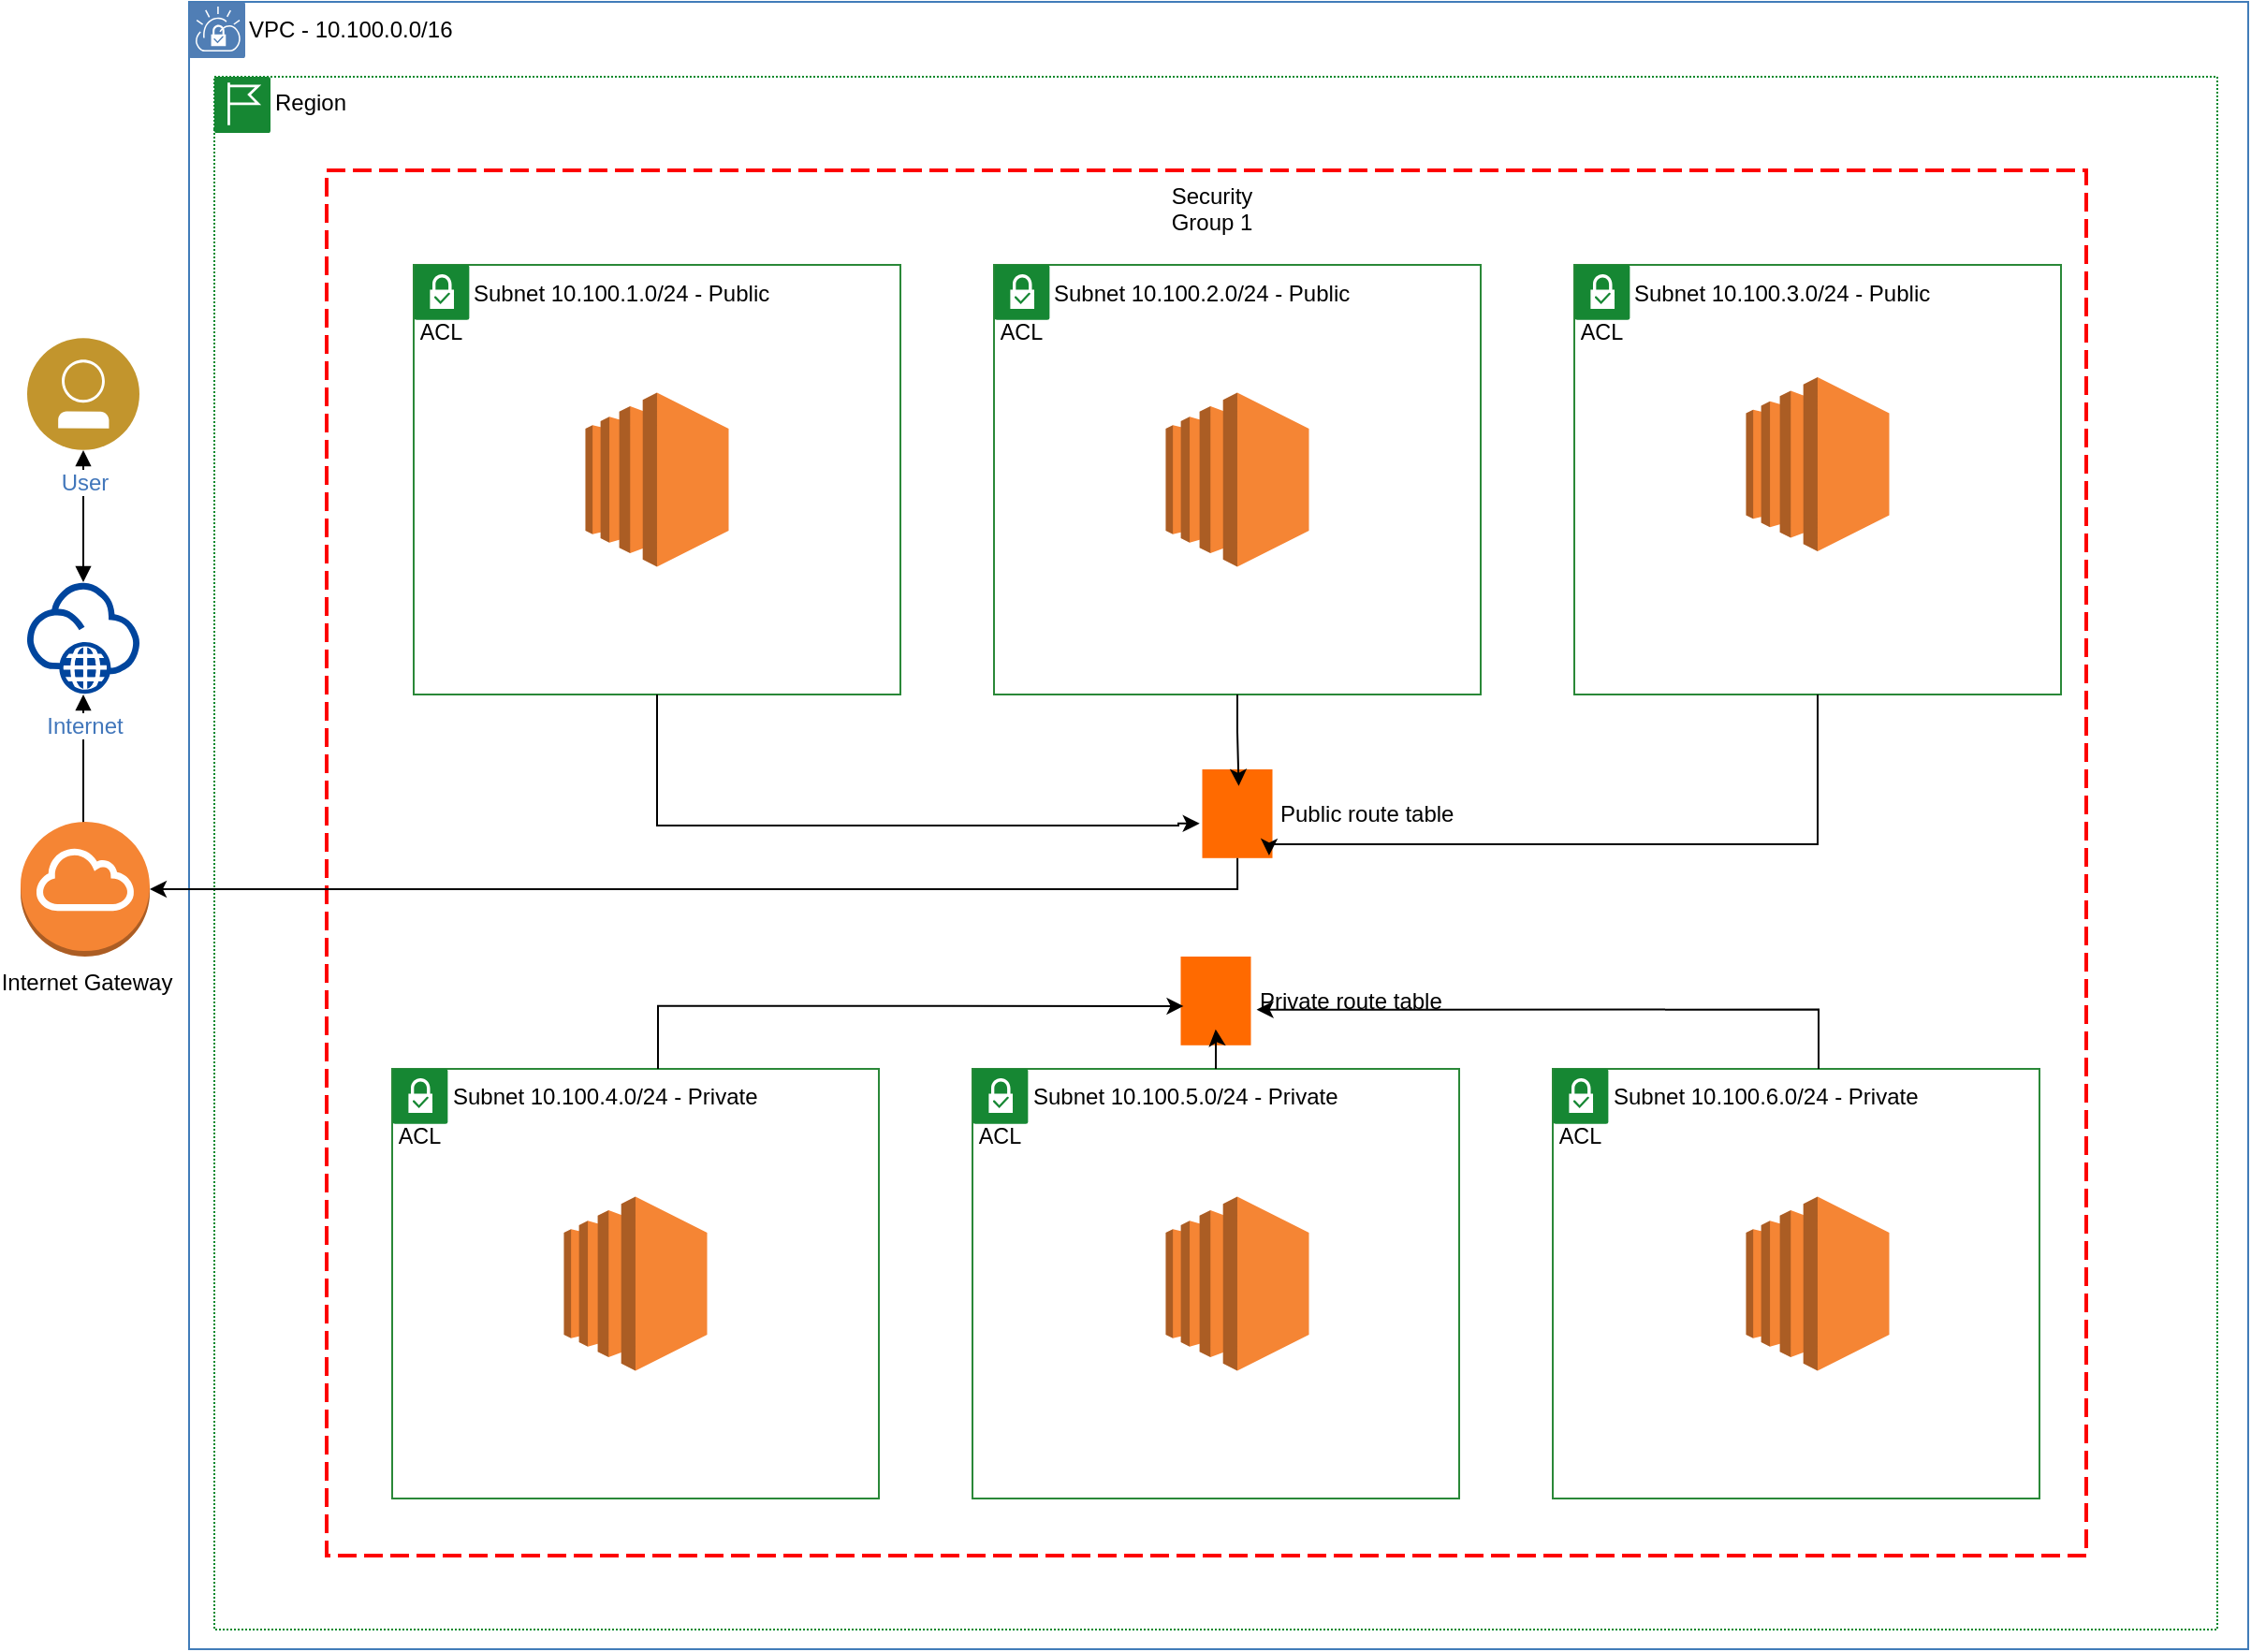 <mxfile version="26.0.10">
  <diagram id="GNU3i8hCxYjH3E0Nk9u4" name="Page-1">
    <mxGraphModel dx="1744" dy="883" grid="1" gridSize="10" guides="1" tooltips="1" connect="1" arrows="1" fold="1" page="1" pageScale="1" pageWidth="850" pageHeight="1100" math="0" shadow="0">
      <root>
        <mxCell id="0" />
        <mxCell id="1" parent="0" />
        <mxCell id="FXCXVvDxTQtwc45PbP1s-120" style="edgeStyle=orthogonalEdgeStyle;rounded=0;orthogonalLoop=1;jettySize=auto;html=1;startArrow=block;startFill=1;endArrow=block;endFill=1;" parent="1" source="FXCXVvDxTQtwc45PbP1s-93" target="FXCXVvDxTQtwc45PbP1s-94" edge="1">
          <mxGeometry relative="1" as="geometry" />
        </mxCell>
        <mxCell id="FXCXVvDxTQtwc45PbP1s-121" style="edgeStyle=orthogonalEdgeStyle;rounded=0;orthogonalLoop=1;jettySize=auto;html=1;startArrow=block;startFill=1;endArrow=block;endFill=1;" parent="1" source="FXCXVvDxTQtwc45PbP1s-94" edge="1">
          <mxGeometry relative="1" as="geometry">
            <mxPoint x="183.5" y="539.5" as="targetPoint" />
          </mxGeometry>
        </mxCell>
        <mxCell id="FXCXVvDxTQtwc45PbP1s-161" value="VPC - 10.100.0.0/16" style="swimlane;fontStyle=0;horizontal=1;collapsible=0;startSize=28;swimlaneLine=0;swimlaneFillColor=none;fillColor=none;rounded=0;whiteSpace=wrap;html=1;absoluteArcSize=1;arcSize=12;strokeColor=#417CB9;verticalAlign=top;align=left;spacingLeft=30;spacingTop=1;dashed=0;strokeWidth=1;" parent="1" vertex="1">
          <mxGeometry x="240" y="40" width="1100" height="880" as="geometry" />
        </mxCell>
        <mxCell id="FXCXVvDxTQtwc45PbP1s-162" value="" style="aspect=fixed;perimeter=ellipsePerimeter;html=1;align=center;shadow=0;dashed=0;fontColor=#4277BB;labelBackgroundColor=#ffffff;fontSize=12;spacingTop=3;image;image=img/lib/ibm/vpc/VPCTag.svg;part=1;" parent="FXCXVvDxTQtwc45PbP1s-161" vertex="1">
          <mxGeometry width="30" height="30" as="geometry" />
        </mxCell>
        <mxCell id="FXCXVvDxTQtwc45PbP1s-163" value="Region" style="swimlane;fontStyle=0;horizontal=1;collapsible=0;startSize=28;swimlaneLine=0;swimlaneFillColor=none;fillColor=none;rounded=0;whiteSpace=wrap;html=1;absoluteArcSize=1;arcSize=0;strokeColor=#00882B;verticalAlign=top;align=left;spacingLeft=30;dashed=1;strokeWidth=1;container=1;dashPattern=1 1;" parent="1" vertex="1">
          <mxGeometry x="253.5" y="80" width="1070" height="829.5" as="geometry" />
        </mxCell>
        <mxCell id="FXCXVvDxTQtwc45PbP1s-164" value="" style="aspect=fixed;perimeter=ellipsePerimeter;html=1;align=center;shadow=0;dashed=0;fontColor=#4277BB;labelBackgroundColor=#ffffff;fontSize=12;spacingTop=3;image;image=img/lib/ibm/vpc/RegionTag.svg;part=1;" parent="FXCXVvDxTQtwc45PbP1s-163" vertex="1">
          <mxGeometry width="30" height="30" as="geometry" />
        </mxCell>
        <mxCell id="FXCXVvDxTQtwc45PbP1s-160" value="Security&lt;br&gt;Group 1" style="rounded=0;whiteSpace=wrap;html=1;absoluteArcSize=1;arcSize=0;strokeColor=#FD0000;fillColor=none;verticalAlign=top;align=center;spacingLeft=5;dashed=1;dashPattern=5 2;labelPosition=center;verticalLabelPosition=middle;strokeWidth=2;" parent="FXCXVvDxTQtwc45PbP1s-163" vertex="1">
          <mxGeometry x="60" y="50" width="940" height="740" as="geometry" />
        </mxCell>
        <mxCell id="FXCXVvDxTQtwc45PbP1s-149" value="Subnet 10.100.1.0/24&amp;nbsp;- Public" style="swimlane;fontStyle=0;horizontal=1;collapsible=0;startSize=28;swimlaneLine=0;swimlaneFillColor=none;fillColor=none;rounded=0;whiteSpace=wrap;html=1;absoluteArcSize=1;arcSize=12;strokeColor=#2A8838;verticalAlign=top;align=left;spacingLeft=30;spacingTop=1;dashed=0;strokeWidth=1;" parent="FXCXVvDxTQtwc45PbP1s-163" vertex="1">
          <mxGeometry x="106.5" y="100.5" width="260" height="229.5" as="geometry" />
        </mxCell>
        <mxCell id="FXCXVvDxTQtwc45PbP1s-150" value="" style="aspect=fixed;perimeter=ellipsePerimeter;html=1;align=center;shadow=0;dashed=0;fontColor=#4277BB;labelBackgroundColor=#ffffff;fontSize=12;spacingTop=3;image;image=img/lib/ibm/vpc/SubnetTag.svg;part=1;" parent="FXCXVvDxTQtwc45PbP1s-149" vertex="1">
          <mxGeometry width="30" height="40" as="geometry" />
        </mxCell>
        <mxCell id="ur3kafw1qKhpfOSSZFUt-24" value="" style="outlineConnect=0;dashed=0;verticalLabelPosition=bottom;verticalAlign=top;align=center;html=1;shape=mxgraph.aws3.ec2;fillColor=#F58534;gradientColor=none;" vertex="1" parent="FXCXVvDxTQtwc45PbP1s-149">
          <mxGeometry x="91.75" y="68.25" width="76.5" height="93" as="geometry" />
        </mxCell>
        <mxCell id="ur3kafw1qKhpfOSSZFUt-4" value="Subnet 10.100.2.0/24&amp;nbsp;- Public" style="swimlane;fontStyle=0;horizontal=1;collapsible=0;startSize=28;swimlaneLine=0;swimlaneFillColor=none;fillColor=none;rounded=0;whiteSpace=wrap;html=1;absoluteArcSize=1;arcSize=12;strokeColor=#2A8838;verticalAlign=top;align=left;spacingLeft=30;spacingTop=1;dashed=0;strokeWidth=1;" vertex="1" parent="FXCXVvDxTQtwc45PbP1s-163">
          <mxGeometry x="416.5" y="100.5" width="260" height="229.5" as="geometry" />
        </mxCell>
        <mxCell id="ur3kafw1qKhpfOSSZFUt-5" value="" style="aspect=fixed;perimeter=ellipsePerimeter;html=1;align=center;shadow=0;dashed=0;fontColor=#4277BB;labelBackgroundColor=#ffffff;fontSize=12;spacingTop=3;image;image=img/lib/ibm/vpc/SubnetTag.svg;part=1;" vertex="1" parent="ur3kafw1qKhpfOSSZFUt-4">
          <mxGeometry width="30" height="40" as="geometry" />
        </mxCell>
        <mxCell id="ur3kafw1qKhpfOSSZFUt-8" value="Subnet 10.100.3.0/24&amp;nbsp;- Public" style="swimlane;fontStyle=0;horizontal=1;collapsible=0;startSize=28;swimlaneLine=0;swimlaneFillColor=none;fillColor=none;rounded=0;whiteSpace=wrap;html=1;absoluteArcSize=1;arcSize=12;strokeColor=#2A8838;verticalAlign=top;align=left;spacingLeft=30;spacingTop=1;dashed=0;strokeWidth=1;" vertex="1" parent="FXCXVvDxTQtwc45PbP1s-163">
          <mxGeometry x="726.5" y="100.5" width="260" height="229.5" as="geometry" />
        </mxCell>
        <mxCell id="ur3kafw1qKhpfOSSZFUt-9" value="" style="aspect=fixed;perimeter=ellipsePerimeter;html=1;align=center;shadow=0;dashed=0;fontColor=#4277BB;labelBackgroundColor=#ffffff;fontSize=12;spacingTop=3;image;image=img/lib/ibm/vpc/SubnetTag.svg;part=1;" vertex="1" parent="ur3kafw1qKhpfOSSZFUt-8">
          <mxGeometry width="30" height="40" as="geometry" />
        </mxCell>
        <mxCell id="ur3kafw1qKhpfOSSZFUt-26" value="" style="outlineConnect=0;dashed=0;verticalLabelPosition=bottom;verticalAlign=top;align=center;html=1;shape=mxgraph.aws3.ec2;fillColor=#F58534;gradientColor=none;" vertex="1" parent="ur3kafw1qKhpfOSSZFUt-8">
          <mxGeometry x="91.75" y="60" width="76.5" height="93" as="geometry" />
        </mxCell>
        <mxCell id="ur3kafw1qKhpfOSSZFUt-15" value="Subnet 10.100.4.0/24&amp;nbsp;- Private" style="swimlane;fontStyle=0;horizontal=1;collapsible=0;startSize=28;swimlaneLine=0;swimlaneFillColor=none;fillColor=none;rounded=0;whiteSpace=wrap;html=1;absoluteArcSize=1;arcSize=12;strokeColor=#2A8838;verticalAlign=top;align=left;spacingLeft=30;spacingTop=1;dashed=0;strokeWidth=1;" vertex="1" parent="FXCXVvDxTQtwc45PbP1s-163">
          <mxGeometry x="95" y="530" width="260" height="229.5" as="geometry" />
        </mxCell>
        <mxCell id="ur3kafw1qKhpfOSSZFUt-16" value="" style="aspect=fixed;perimeter=ellipsePerimeter;html=1;align=center;shadow=0;dashed=0;fontColor=#4277BB;labelBackgroundColor=#ffffff;fontSize=12;spacingTop=3;image;image=img/lib/ibm/vpc/SubnetTag.svg;part=1;" vertex="1" parent="ur3kafw1qKhpfOSSZFUt-15">
          <mxGeometry width="30" height="40" as="geometry" />
        </mxCell>
        <mxCell id="ur3kafw1qKhpfOSSZFUt-17" value="Subnet 10.100.5.0/24&amp;nbsp;- Private" style="swimlane;fontStyle=0;horizontal=1;collapsible=0;startSize=28;swimlaneLine=0;swimlaneFillColor=none;fillColor=none;rounded=0;whiteSpace=wrap;html=1;absoluteArcSize=1;arcSize=12;strokeColor=#2A8838;verticalAlign=top;align=left;spacingLeft=30;spacingTop=1;dashed=0;strokeWidth=1;" vertex="1" parent="FXCXVvDxTQtwc45PbP1s-163">
          <mxGeometry x="405" y="530" width="260" height="229.5" as="geometry" />
        </mxCell>
        <mxCell id="ur3kafw1qKhpfOSSZFUt-18" value="" style="aspect=fixed;perimeter=ellipsePerimeter;html=1;align=center;shadow=0;dashed=0;fontColor=#4277BB;labelBackgroundColor=#ffffff;fontSize=12;spacingTop=3;image;image=img/lib/ibm/vpc/SubnetTag.svg;part=1;" vertex="1" parent="ur3kafw1qKhpfOSSZFUt-17">
          <mxGeometry width="30" height="40" as="geometry" />
        </mxCell>
        <mxCell id="ur3kafw1qKhpfOSSZFUt-20" value="Subnet 10.100.6.0/24&amp;nbsp;- Private" style="swimlane;fontStyle=0;horizontal=1;collapsible=0;startSize=28;swimlaneLine=0;swimlaneFillColor=none;fillColor=none;rounded=0;whiteSpace=wrap;html=1;absoluteArcSize=1;arcSize=12;strokeColor=#2A8838;verticalAlign=top;align=left;spacingLeft=30;spacingTop=1;dashed=0;strokeWidth=1;" vertex="1" parent="FXCXVvDxTQtwc45PbP1s-163">
          <mxGeometry x="715" y="530" width="260" height="229.5" as="geometry" />
        </mxCell>
        <mxCell id="ur3kafw1qKhpfOSSZFUt-21" value="" style="aspect=fixed;perimeter=ellipsePerimeter;html=1;align=center;shadow=0;dashed=0;fontColor=#4277BB;labelBackgroundColor=#ffffff;fontSize=12;spacingTop=3;image;image=img/lib/ibm/vpc/SubnetTag.svg;part=1;" vertex="1" parent="ur3kafw1qKhpfOSSZFUt-20">
          <mxGeometry width="30" height="40" as="geometry" />
        </mxCell>
        <mxCell id="ur3kafw1qKhpfOSSZFUt-28" value="" style="outlineConnect=0;dashed=0;verticalLabelPosition=bottom;verticalAlign=top;align=center;html=1;shape=mxgraph.aws3.ec2;fillColor=#F58534;gradientColor=none;" vertex="1" parent="ur3kafw1qKhpfOSSZFUt-20">
          <mxGeometry x="103.25" y="68.25" width="76.5" height="93" as="geometry" />
        </mxCell>
        <mxCell id="ur3kafw1qKhpfOSSZFUt-25" value="" style="outlineConnect=0;dashed=0;verticalLabelPosition=bottom;verticalAlign=top;align=center;html=1;shape=mxgraph.aws3.ec2;fillColor=#F58534;gradientColor=none;" vertex="1" parent="FXCXVvDxTQtwc45PbP1s-163">
          <mxGeometry x="508.25" y="168.75" width="76.5" height="93" as="geometry" />
        </mxCell>
        <mxCell id="ur3kafw1qKhpfOSSZFUt-27" value="" style="outlineConnect=0;dashed=0;verticalLabelPosition=bottom;verticalAlign=top;align=center;html=1;shape=mxgraph.aws3.ec2;fillColor=#F58534;gradientColor=none;" vertex="1" parent="FXCXVvDxTQtwc45PbP1s-163">
          <mxGeometry x="186.75" y="598.25" width="76.5" height="93" as="geometry" />
        </mxCell>
        <mxCell id="ur3kafw1qKhpfOSSZFUt-29" value="" style="outlineConnect=0;dashed=0;verticalLabelPosition=bottom;verticalAlign=top;align=center;html=1;shape=mxgraph.aws3.ec2;fillColor=#F58534;gradientColor=none;" vertex="1" parent="FXCXVvDxTQtwc45PbP1s-163">
          <mxGeometry x="508.25" y="598.25" width="76.5" height="93" as="geometry" />
        </mxCell>
        <mxCell id="ur3kafw1qKhpfOSSZFUt-30" value="&amp;nbsp; &amp;nbsp; &amp;nbsp; &amp;nbsp; &amp;nbsp; &amp;nbsp; Private route table" style="points=[];aspect=fixed;html=1;align=left;shadow=0;dashed=0;fillColor=#FF6A00;strokeColor=none;shape=mxgraph.alibaba_cloud.route_table;" vertex="1" parent="FXCXVvDxTQtwc45PbP1s-163">
          <mxGeometry x="516.25" y="470.0" width="37.5" height="47.4" as="geometry" />
        </mxCell>
        <mxCell id="ur3kafw1qKhpfOSSZFUt-31" style="edgeStyle=orthogonalEdgeStyle;rounded=0;orthogonalLoop=1;jettySize=auto;html=1;entryX=0.04;entryY=0.558;entryDx=0;entryDy=0;entryPerimeter=0;" edge="1" parent="FXCXVvDxTQtwc45PbP1s-163" source="ur3kafw1qKhpfOSSZFUt-15" target="ur3kafw1qKhpfOSSZFUt-30">
          <mxGeometry relative="1" as="geometry">
            <Array as="points">
              <mxPoint x="237" y="496" />
            </Array>
          </mxGeometry>
        </mxCell>
        <mxCell id="ur3kafw1qKhpfOSSZFUt-32" style="edgeStyle=orthogonalEdgeStyle;rounded=0;orthogonalLoop=1;jettySize=auto;html=1;entryX=1.081;entryY=0.598;entryDx=0;entryDy=0;entryPerimeter=0;" edge="1" parent="FXCXVvDxTQtwc45PbP1s-163" source="ur3kafw1qKhpfOSSZFUt-20" target="ur3kafw1qKhpfOSSZFUt-30">
          <mxGeometry relative="1" as="geometry">
            <Array as="points">
              <mxPoint x="857" y="498" />
            </Array>
          </mxGeometry>
        </mxCell>
        <mxCell id="ur3kafw1qKhpfOSSZFUt-34" style="edgeStyle=orthogonalEdgeStyle;rounded=0;orthogonalLoop=1;jettySize=auto;html=1;entryX=0.497;entryY=0.819;entryDx=0;entryDy=0;entryPerimeter=0;" edge="1" parent="FXCXVvDxTQtwc45PbP1s-163" source="ur3kafw1qKhpfOSSZFUt-17" target="ur3kafw1qKhpfOSSZFUt-30">
          <mxGeometry relative="1" as="geometry" />
        </mxCell>
        <mxCell id="ur3kafw1qKhpfOSSZFUt-36" value="&amp;nbsp; &amp;nbsp; &amp;nbsp; &amp;nbsp; &amp;nbsp; &amp;nbsp; Public route table" style="points=[];aspect=fixed;html=1;align=left;shadow=0;dashed=0;fillColor=#FF6A00;strokeColor=none;shape=mxgraph.alibaba_cloud.route_table;" vertex="1" parent="FXCXVvDxTQtwc45PbP1s-163">
          <mxGeometry x="527.75" y="370" width="37.5" height="47.4" as="geometry" />
        </mxCell>
        <mxCell id="ur3kafw1qKhpfOSSZFUt-38" style="edgeStyle=orthogonalEdgeStyle;rounded=0;orthogonalLoop=1;jettySize=auto;html=1;entryX=-0.037;entryY=0.61;entryDx=0;entryDy=0;entryPerimeter=0;" edge="1" parent="FXCXVvDxTQtwc45PbP1s-163" source="FXCXVvDxTQtwc45PbP1s-149" target="ur3kafw1qKhpfOSSZFUt-36">
          <mxGeometry relative="1" as="geometry">
            <Array as="points">
              <mxPoint x="237" y="400" />
              <mxPoint x="515" y="400" />
            </Array>
          </mxGeometry>
        </mxCell>
        <mxCell id="ur3kafw1qKhpfOSSZFUt-39" style="edgeStyle=orthogonalEdgeStyle;rounded=0;orthogonalLoop=1;jettySize=auto;html=1;entryX=0.52;entryY=0.188;entryDx=0;entryDy=0;entryPerimeter=0;" edge="1" parent="FXCXVvDxTQtwc45PbP1s-163" source="ur3kafw1qKhpfOSSZFUt-4" target="ur3kafw1qKhpfOSSZFUt-36">
          <mxGeometry relative="1" as="geometry" />
        </mxCell>
        <mxCell id="ur3kafw1qKhpfOSSZFUt-42" style="edgeStyle=orthogonalEdgeStyle;rounded=0;orthogonalLoop=1;jettySize=auto;html=1;entryX=0.952;entryY=0.971;entryDx=0;entryDy=0;entryPerimeter=0;" edge="1" parent="FXCXVvDxTQtwc45PbP1s-163" source="ur3kafw1qKhpfOSSZFUt-8" target="ur3kafw1qKhpfOSSZFUt-36">
          <mxGeometry relative="1" as="geometry">
            <Array as="points">
              <mxPoint x="857" y="410" />
              <mxPoint x="564" y="410" />
            </Array>
          </mxGeometry>
        </mxCell>
        <mxCell id="ur3kafw1qKhpfOSSZFUt-2" value="Internet Gateway" style="outlineConnect=0;dashed=0;verticalLabelPosition=bottom;verticalAlign=top;align=center;html=1;shape=mxgraph.aws3.internet_gateway;fillColor=#F58534;gradientColor=none;" vertex="1" parent="1">
          <mxGeometry x="150" y="478" width="69" height="72" as="geometry" />
        </mxCell>
        <mxCell id="ur3kafw1qKhpfOSSZFUt-41" style="edgeStyle=orthogonalEdgeStyle;rounded=0;orthogonalLoop=1;jettySize=auto;html=1;entryX=1;entryY=0.5;entryDx=0;entryDy=0;entryPerimeter=0;" edge="1" parent="1" source="ur3kafw1qKhpfOSSZFUt-36" target="ur3kafw1qKhpfOSSZFUt-2">
          <mxGeometry relative="1" as="geometry">
            <Array as="points">
              <mxPoint x="800" y="514" />
            </Array>
          </mxGeometry>
        </mxCell>
        <mxCell id="FXCXVvDxTQtwc45PbP1s-115" value="Icons" style="" parent="0" />
        <mxCell id="FXCXVvDxTQtwc45PbP1s-93" value="User" style="aspect=fixed;perimeter=ellipsePerimeter;html=1;align=center;shadow=0;dashed=0;fontColor=#4277BB;labelBackgroundColor=#ffffff;fontSize=12;spacingTop=3;image;image=img/lib/ibm/users/user.svg;" parent="FXCXVvDxTQtwc45PbP1s-115" vertex="1">
          <mxGeometry x="153.5" y="219.5" width="60" height="60" as="geometry" />
        </mxCell>
        <mxCell id="FXCXVvDxTQtwc45PbP1s-94" value="Internet" style="aspect=fixed;perimeter=ellipsePerimeter;html=1;align=center;shadow=0;dashed=0;fontColor=#4277BB;labelBackgroundColor=#ffffff;fontSize=12;spacingTop=3;image;image=img/lib/ibm/vpc/Internet.svg;" parent="FXCXVvDxTQtwc45PbP1s-115" vertex="1">
          <mxGeometry x="153.5" y="350" width="60" height="60" as="geometry" />
        </mxCell>
      </root>
    </mxGraphModel>
  </diagram>
</mxfile>
